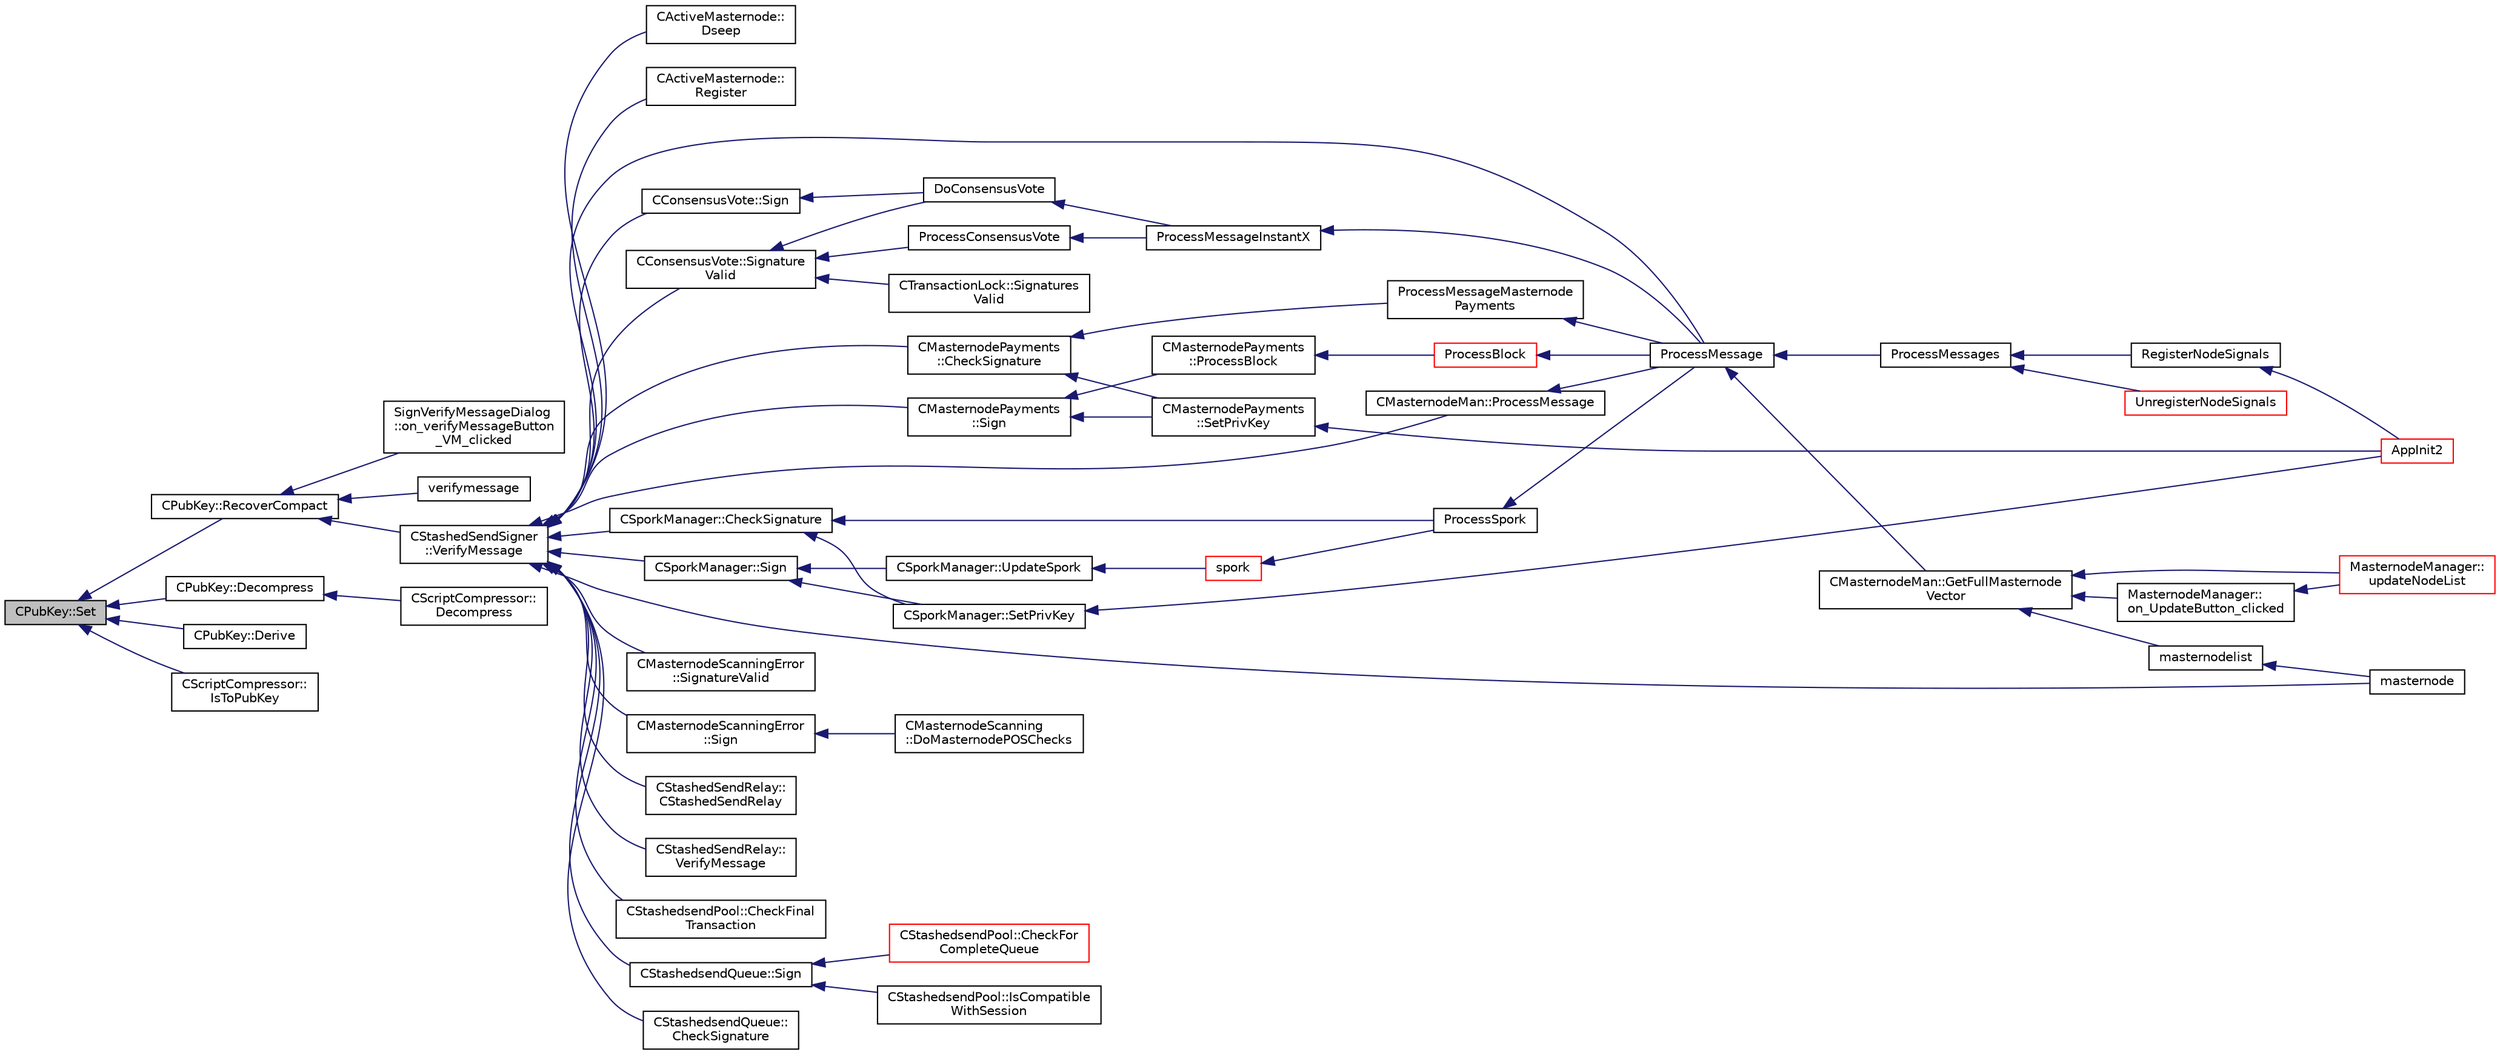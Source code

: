 digraph "CPubKey::Set"
{
  edge [fontname="Helvetica",fontsize="10",labelfontname="Helvetica",labelfontsize="10"];
  node [fontname="Helvetica",fontsize="10",shape=record];
  rankdir="LR";
  Node1145 [label="CPubKey::Set",height=0.2,width=0.4,color="black", fillcolor="grey75", style="filled", fontcolor="black"];
  Node1145 -> Node1146 [dir="back",color="midnightblue",fontsize="10",style="solid",fontname="Helvetica"];
  Node1146 [label="CPubKey::RecoverCompact",height=0.2,width=0.4,color="black", fillcolor="white", style="filled",URL="$da/d4e/class_c_pub_key.html#a169505e735a02db385486b0affeb565c"];
  Node1146 -> Node1147 [dir="back",color="midnightblue",fontsize="10",style="solid",fontname="Helvetica"];
  Node1147 [label="SignVerifyMessageDialog\l::on_verifyMessageButton\l_VM_clicked",height=0.2,width=0.4,color="black", fillcolor="white", style="filled",URL="$d1/d26/class_sign_verify_message_dialog.html#ae37dec200b27f23c409221511447ae1e"];
  Node1146 -> Node1148 [dir="back",color="midnightblue",fontsize="10",style="solid",fontname="Helvetica"];
  Node1148 [label="verifymessage",height=0.2,width=0.4,color="black", fillcolor="white", style="filled",URL="$db/d48/rpcmisc_8cpp.html#ad8fce781dfd9dfd4866bba2a4589141a"];
  Node1146 -> Node1149 [dir="back",color="midnightblue",fontsize="10",style="solid",fontname="Helvetica"];
  Node1149 [label="CStashedSendSigner\l::VerifyMessage",height=0.2,width=0.4,color="black", fillcolor="white", style="filled",URL="$da/d0a/class_c_stashed_send_signer.html#a917e4eb567f2005a73ef59bafcf46bd4",tooltip="Verify the message, returns true if succcessful. "];
  Node1149 -> Node1150 [dir="back",color="midnightblue",fontsize="10",style="solid",fontname="Helvetica"];
  Node1150 [label="CActiveMasternode::\lDseep",height=0.2,width=0.4,color="black", fillcolor="white", style="filled",URL="$d9/d29/class_c_active_masternode.html#aa14a1a9611f6b73cc3e860cda75de88c"];
  Node1149 -> Node1151 [dir="back",color="midnightblue",fontsize="10",style="solid",fontname="Helvetica"];
  Node1151 [label="CActiveMasternode::\lRegister",height=0.2,width=0.4,color="black", fillcolor="white", style="filled",URL="$d9/d29/class_c_active_masternode.html#a1fd28a721112cda22fe2f9e1045cf397",tooltip="Register any Masternode. "];
  Node1149 -> Node1152 [dir="back",color="midnightblue",fontsize="10",style="solid",fontname="Helvetica"];
  Node1152 [label="CConsensusVote::Signature\lValid",height=0.2,width=0.4,color="black", fillcolor="white", style="filled",URL="$dc/da2/class_c_consensus_vote.html#ac6550a89acee255e0035e189a42a6310"];
  Node1152 -> Node1153 [dir="back",color="midnightblue",fontsize="10",style="solid",fontname="Helvetica"];
  Node1153 [label="DoConsensusVote",height=0.2,width=0.4,color="black", fillcolor="white", style="filled",URL="$d6/d5f/instantx_8h.html#a0753801d6e6eb2cb230a85a6ba6fd371"];
  Node1153 -> Node1154 [dir="back",color="midnightblue",fontsize="10",style="solid",fontname="Helvetica"];
  Node1154 [label="ProcessMessageInstantX",height=0.2,width=0.4,color="black", fillcolor="white", style="filled",URL="$d6/d5f/instantx_8h.html#aa516cb499ead2691d8ab216a499db5d0"];
  Node1154 -> Node1155 [dir="back",color="midnightblue",fontsize="10",style="solid",fontname="Helvetica"];
  Node1155 [label="ProcessMessage",height=0.2,width=0.4,color="black", fillcolor="white", style="filled",URL="$df/d0a/main_8cpp.html#a8ba92b1a4bce3c835e887a9073d17d8e"];
  Node1155 -> Node1156 [dir="back",color="midnightblue",fontsize="10",style="solid",fontname="Helvetica"];
  Node1156 [label="ProcessMessages",height=0.2,width=0.4,color="black", fillcolor="white", style="filled",URL="$d4/dbf/main_8h.html#a196f9318f02448b85b28d612698934fd"];
  Node1156 -> Node1157 [dir="back",color="midnightblue",fontsize="10",style="solid",fontname="Helvetica"];
  Node1157 [label="RegisterNodeSignals",height=0.2,width=0.4,color="black", fillcolor="white", style="filled",URL="$d4/dbf/main_8h.html#ab02615ff65f91d69f8d786ec900baa8a",tooltip="Register with a network node to receive its signals. "];
  Node1157 -> Node1158 [dir="back",color="midnightblue",fontsize="10",style="solid",fontname="Helvetica"];
  Node1158 [label="AppInit2",height=0.2,width=0.4,color="red", fillcolor="white", style="filled",URL="$d8/dc0/init_8h.html#a1a4c1bfbf6ba1db77e988b89b9cadfd3",tooltip="Initialize ion. "];
  Node1156 -> Node1162 [dir="back",color="midnightblue",fontsize="10",style="solid",fontname="Helvetica"];
  Node1162 [label="UnregisterNodeSignals",height=0.2,width=0.4,color="red", fillcolor="white", style="filled",URL="$d4/dbf/main_8h.html#a3ef0cc6e9d9d6435ee2a5569244d6ebd",tooltip="Unregister a network node. "];
  Node1155 -> Node1164 [dir="back",color="midnightblue",fontsize="10",style="solid",fontname="Helvetica"];
  Node1164 [label="CMasternodeMan::GetFullMasternode\lVector",height=0.2,width=0.4,color="black", fillcolor="white", style="filled",URL="$dc/d6b/class_c_masternode_man.html#ab39e213a7601e1bef2eba1d5d63206f5"];
  Node1164 -> Node1165 [dir="back",color="midnightblue",fontsize="10",style="solid",fontname="Helvetica"];
  Node1165 [label="MasternodeManager::\lupdateNodeList",height=0.2,width=0.4,color="red", fillcolor="white", style="filled",URL="$d9/d70/class_masternode_manager.html#a5485a8bd6ccf673027165cc1207dfae9"];
  Node1164 -> Node1167 [dir="back",color="midnightblue",fontsize="10",style="solid",fontname="Helvetica"];
  Node1167 [label="MasternodeManager::\lon_UpdateButton_clicked",height=0.2,width=0.4,color="black", fillcolor="white", style="filled",URL="$d9/d70/class_masternode_manager.html#ae8d07b4d869e3eb09fe1be445eff0430"];
  Node1167 -> Node1165 [dir="back",color="midnightblue",fontsize="10",style="solid",fontname="Helvetica"];
  Node1164 -> Node1168 [dir="back",color="midnightblue",fontsize="10",style="solid",fontname="Helvetica"];
  Node1168 [label="masternodelist",height=0.2,width=0.4,color="black", fillcolor="white", style="filled",URL="$d5/d6b/rpcstashedsend_8cpp.html#a3a7ed7e37f21eb2912afc6e776f7236c"];
  Node1168 -> Node1169 [dir="back",color="midnightblue",fontsize="10",style="solid",fontname="Helvetica"];
  Node1169 [label="masternode",height=0.2,width=0.4,color="black", fillcolor="white", style="filled",URL="$d5/d6b/rpcstashedsend_8cpp.html#a30609e443aeb47c29ed0878d16b1b5e1"];
  Node1152 -> Node1170 [dir="back",color="midnightblue",fontsize="10",style="solid",fontname="Helvetica"];
  Node1170 [label="ProcessConsensusVote",height=0.2,width=0.4,color="black", fillcolor="white", style="filled",URL="$d6/d5f/instantx_8h.html#a5d4434bfb70f64f95aa4de9286cbae94"];
  Node1170 -> Node1154 [dir="back",color="midnightblue",fontsize="10",style="solid",fontname="Helvetica"];
  Node1152 -> Node1171 [dir="back",color="midnightblue",fontsize="10",style="solid",fontname="Helvetica"];
  Node1171 [label="CTransactionLock::Signatures\lValid",height=0.2,width=0.4,color="black", fillcolor="white", style="filled",URL="$d9/dbb/class_c_transaction_lock.html#a71cb6705a8f0bfb4a8453d3b284e3cf7"];
  Node1149 -> Node1172 [dir="back",color="midnightblue",fontsize="10",style="solid",fontname="Helvetica"];
  Node1172 [label="CConsensusVote::Sign",height=0.2,width=0.4,color="black", fillcolor="white", style="filled",URL="$dc/da2/class_c_consensus_vote.html#a687495887aa75f5d5bb70f93ecb820d0"];
  Node1172 -> Node1153 [dir="back",color="midnightblue",fontsize="10",style="solid",fontname="Helvetica"];
  Node1149 -> Node1155 [dir="back",color="midnightblue",fontsize="10",style="solid",fontname="Helvetica"];
  Node1149 -> Node1173 [dir="back",color="midnightblue",fontsize="10",style="solid",fontname="Helvetica"];
  Node1173 [label="CMasternodePayments\l::CheckSignature",height=0.2,width=0.4,color="black", fillcolor="white", style="filled",URL="$dc/d9a/class_c_masternode_payments.html#a2ca2af0178969784235c7917b226af32"];
  Node1173 -> Node1174 [dir="back",color="midnightblue",fontsize="10",style="solid",fontname="Helvetica"];
  Node1174 [label="ProcessMessageMasternode\lPayments",height=0.2,width=0.4,color="black", fillcolor="white", style="filled",URL="$dc/d20/masternode-payments_8h.html#a8c28fb440d8031543d1de309e34c40f2"];
  Node1174 -> Node1155 [dir="back",color="midnightblue",fontsize="10",style="solid",fontname="Helvetica"];
  Node1173 -> Node1175 [dir="back",color="midnightblue",fontsize="10",style="solid",fontname="Helvetica"];
  Node1175 [label="CMasternodePayments\l::SetPrivKey",height=0.2,width=0.4,color="black", fillcolor="white", style="filled",URL="$dc/d9a/class_c_masternode_payments.html#a525bcafd8d00b58a3e05a848ef493603"];
  Node1175 -> Node1158 [dir="back",color="midnightblue",fontsize="10",style="solid",fontname="Helvetica"];
  Node1149 -> Node1176 [dir="back",color="midnightblue",fontsize="10",style="solid",fontname="Helvetica"];
  Node1176 [label="CMasternodePayments\l::Sign",height=0.2,width=0.4,color="black", fillcolor="white", style="filled",URL="$dc/d9a/class_c_masternode_payments.html#a7d04afdf936b8de605ab6f478c7fad51"];
  Node1176 -> Node1177 [dir="back",color="midnightblue",fontsize="10",style="solid",fontname="Helvetica"];
  Node1177 [label="CMasternodePayments\l::ProcessBlock",height=0.2,width=0.4,color="black", fillcolor="white", style="filled",URL="$dc/d9a/class_c_masternode_payments.html#aa23dfbc148f10f601e9771bfcffea441"];
  Node1177 -> Node1178 [dir="back",color="midnightblue",fontsize="10",style="solid",fontname="Helvetica"];
  Node1178 [label="ProcessBlock",height=0.2,width=0.4,color="red", fillcolor="white", style="filled",URL="$d4/dbf/main_8h.html#a7c8a7be3439bb5e1e40548a332a3cf29"];
  Node1178 -> Node1155 [dir="back",color="midnightblue",fontsize="10",style="solid",fontname="Helvetica"];
  Node1176 -> Node1175 [dir="back",color="midnightblue",fontsize="10",style="solid",fontname="Helvetica"];
  Node1149 -> Node1188 [dir="back",color="midnightblue",fontsize="10",style="solid",fontname="Helvetica"];
  Node1188 [label="CMasternodeScanningError\l::SignatureValid",height=0.2,width=0.4,color="black", fillcolor="white", style="filled",URL="$d0/de7/class_c_masternode_scanning_error.html#ae90fca573f70f7faa4c9f3a5db145f36"];
  Node1149 -> Node1189 [dir="back",color="midnightblue",fontsize="10",style="solid",fontname="Helvetica"];
  Node1189 [label="CMasternodeScanningError\l::Sign",height=0.2,width=0.4,color="black", fillcolor="white", style="filled",URL="$d0/de7/class_c_masternode_scanning_error.html#afdc8ec9b08767cdf3c6a6cc819af7d09"];
  Node1189 -> Node1190 [dir="back",color="midnightblue",fontsize="10",style="solid",fontname="Helvetica"];
  Node1190 [label="CMasternodeScanning\l::DoMasternodePOSChecks",height=0.2,width=0.4,color="black", fillcolor="white", style="filled",URL="$d5/d9f/class_c_masternode_scanning.html#a6bc18fb7508f702e2a2d1c3731342f8f"];
  Node1149 -> Node1191 [dir="back",color="midnightblue",fontsize="10",style="solid",fontname="Helvetica"];
  Node1191 [label="CMasternodeMan::ProcessMessage",height=0.2,width=0.4,color="black", fillcolor="white", style="filled",URL="$dc/d6b/class_c_masternode_man.html#ae3e5d263cebdcd932eca49caeadce9aa"];
  Node1191 -> Node1155 [dir="back",color="midnightblue",fontsize="10",style="solid",fontname="Helvetica"];
  Node1149 -> Node1169 [dir="back",color="midnightblue",fontsize="10",style="solid",fontname="Helvetica"];
  Node1149 -> Node1192 [dir="back",color="midnightblue",fontsize="10",style="solid",fontname="Helvetica"];
  Node1192 [label="CSporkManager::CheckSignature",height=0.2,width=0.4,color="black", fillcolor="white", style="filled",URL="$d2/d5e/class_c_spork_manager.html#a697d8c0ce5c422ea125eee96687aa7b3"];
  Node1192 -> Node1193 [dir="back",color="midnightblue",fontsize="10",style="solid",fontname="Helvetica"];
  Node1193 [label="ProcessSpork",height=0.2,width=0.4,color="black", fillcolor="white", style="filled",URL="$d0/d24/spork_8h.html#a3f9c24c1f4c012152fb4422ca981610a"];
  Node1193 -> Node1155 [dir="back",color="midnightblue",fontsize="10",style="solid",fontname="Helvetica"];
  Node1192 -> Node1194 [dir="back",color="midnightblue",fontsize="10",style="solid",fontname="Helvetica"];
  Node1194 [label="CSporkManager::SetPrivKey",height=0.2,width=0.4,color="black", fillcolor="white", style="filled",URL="$d2/d5e/class_c_spork_manager.html#a599d088218de9d242e4dc5cb17dd310b"];
  Node1194 -> Node1158 [dir="back",color="midnightblue",fontsize="10",style="solid",fontname="Helvetica"];
  Node1149 -> Node1195 [dir="back",color="midnightblue",fontsize="10",style="solid",fontname="Helvetica"];
  Node1195 [label="CSporkManager::Sign",height=0.2,width=0.4,color="black", fillcolor="white", style="filled",URL="$d2/d5e/class_c_spork_manager.html#adf1b5d40f378c4bd3a5ea31905b11f30"];
  Node1195 -> Node1196 [dir="back",color="midnightblue",fontsize="10",style="solid",fontname="Helvetica"];
  Node1196 [label="CSporkManager::UpdateSpork",height=0.2,width=0.4,color="black", fillcolor="white", style="filled",URL="$d2/d5e/class_c_spork_manager.html#a51293c5c9db22f4435f044b4ccb65028"];
  Node1196 -> Node1197 [dir="back",color="midnightblue",fontsize="10",style="solid",fontname="Helvetica"];
  Node1197 [label="spork",height=0.2,width=0.4,color="red", fillcolor="white", style="filled",URL="$db/d48/rpcmisc_8cpp.html#a8dcc7f3e5749bbd1dad163b85d0abdcb"];
  Node1197 -> Node1193 [dir="back",color="midnightblue",fontsize="10",style="solid",fontname="Helvetica"];
  Node1195 -> Node1194 [dir="back",color="midnightblue",fontsize="10",style="solid",fontname="Helvetica"];
  Node1149 -> Node1199 [dir="back",color="midnightblue",fontsize="10",style="solid",fontname="Helvetica"];
  Node1199 [label="CStashedSendRelay::\lCStashedSendRelay",height=0.2,width=0.4,color="black", fillcolor="white", style="filled",URL="$d2/d25/class_c_stashed_send_relay.html#ac4f08ff3af1c8730a259abe6dc0972f5"];
  Node1149 -> Node1200 [dir="back",color="midnightblue",fontsize="10",style="solid",fontname="Helvetica"];
  Node1200 [label="CStashedSendRelay::\lVerifyMessage",height=0.2,width=0.4,color="black", fillcolor="white", style="filled",URL="$d2/d25/class_c_stashed_send_relay.html#afbd1e6eeec3e89109d9fcb0d899da517"];
  Node1149 -> Node1201 [dir="back",color="midnightblue",fontsize="10",style="solid",fontname="Helvetica"];
  Node1201 [label="CStashedsendPool::CheckFinal\lTransaction",height=0.2,width=0.4,color="black", fillcolor="white", style="filled",URL="$dd/d8a/class_c_stashedsend_pool.html#aba122588a53a90150595bc4279beb67c"];
  Node1149 -> Node1202 [dir="back",color="midnightblue",fontsize="10",style="solid",fontname="Helvetica"];
  Node1202 [label="CStashedsendQueue::Sign",height=0.2,width=0.4,color="black", fillcolor="white", style="filled",URL="$dd/d34/class_c_stashedsend_queue.html#a781354a3071b29fbf76df2353919933c",tooltip="Sign this Stashedsend transaction. "];
  Node1202 -> Node1203 [dir="back",color="midnightblue",fontsize="10",style="solid",fontname="Helvetica"];
  Node1203 [label="CStashedsendPool::CheckFor\lCompleteQueue",height=0.2,width=0.4,color="red", fillcolor="white", style="filled",URL="$dd/d8a/class_c_stashedsend_pool.html#a46fd3f0fc3671683518cd090b25c97d7"];
  Node1202 -> Node1206 [dir="back",color="midnightblue",fontsize="10",style="solid",fontname="Helvetica"];
  Node1206 [label="CStashedsendPool::IsCompatible\lWithSession",height=0.2,width=0.4,color="black", fillcolor="white", style="filled",URL="$dd/d8a/class_c_stashedsend_pool.html#a098ecab3e21cf5a67128c0079a44d039",tooltip="Is this amount compatible with other client in the pool? "];
  Node1149 -> Node1207 [dir="back",color="midnightblue",fontsize="10",style="solid",fontname="Helvetica"];
  Node1207 [label="CStashedsendQueue::\lCheckSignature",height=0.2,width=0.4,color="black", fillcolor="white", style="filled",URL="$dd/d34/class_c_stashedsend_queue.html#ac272b4813415870e369a62d267e852ca",tooltip="Check if we have a valid Masternode address. "];
  Node1145 -> Node1208 [dir="back",color="midnightblue",fontsize="10",style="solid",fontname="Helvetica"];
  Node1208 [label="CPubKey::Decompress",height=0.2,width=0.4,color="black", fillcolor="white", style="filled",URL="$da/d4e/class_c_pub_key.html#a572689418fecf47b300a11519bc3da36"];
  Node1208 -> Node1209 [dir="back",color="midnightblue",fontsize="10",style="solid",fontname="Helvetica"];
  Node1209 [label="CScriptCompressor::\lDecompress",height=0.2,width=0.4,color="black", fillcolor="white", style="filled",URL="$d3/dfb/class_c_script_compressor.html#a1feb663ddab3a45218c7cb02f2a25717"];
  Node1145 -> Node1210 [dir="back",color="midnightblue",fontsize="10",style="solid",fontname="Helvetica"];
  Node1210 [label="CPubKey::Derive",height=0.2,width=0.4,color="black", fillcolor="white", style="filled",URL="$da/d4e/class_c_pub_key.html#a6e70269c1be731ace2fce8bfba9a0c36"];
  Node1145 -> Node1211 [dir="back",color="midnightblue",fontsize="10",style="solid",fontname="Helvetica"];
  Node1211 [label="CScriptCompressor::\lIsToPubKey",height=0.2,width=0.4,color="black", fillcolor="white", style="filled",URL="$d3/dfb/class_c_script_compressor.html#a19a67455a106e2e0528bc97cb60d2391"];
}
